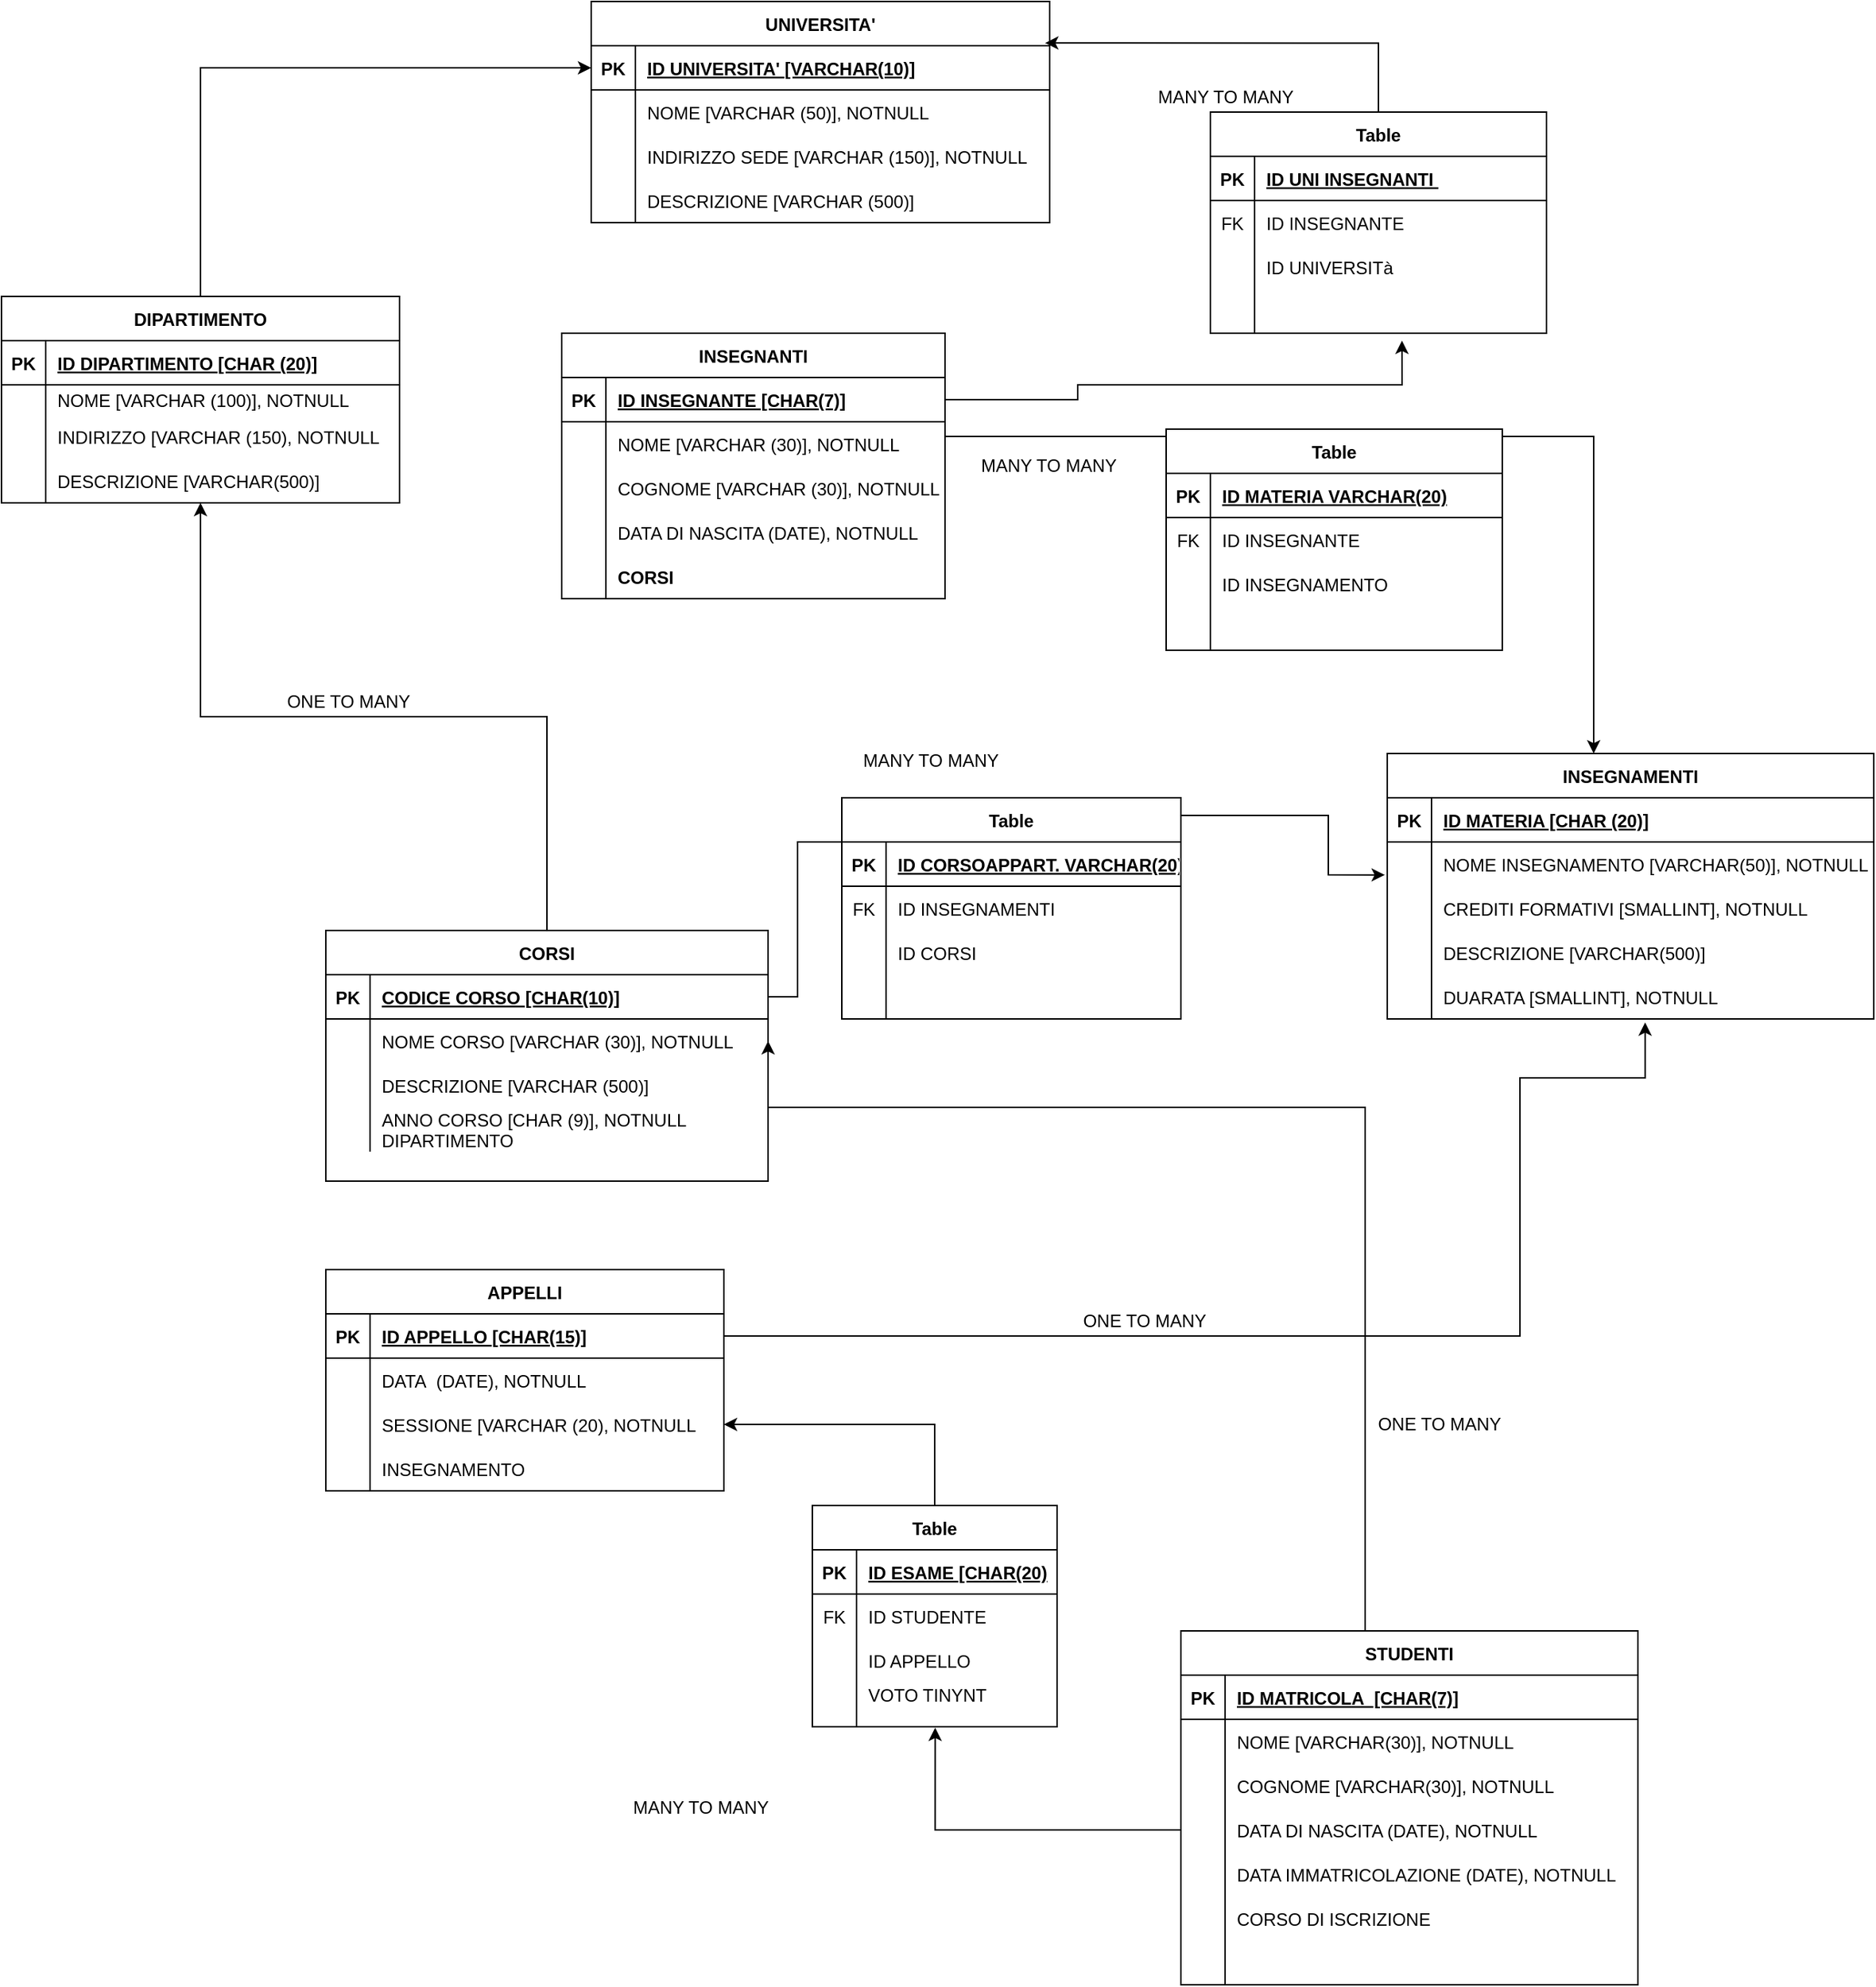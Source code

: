 <mxfile version="20.3.0" type="device"><diagram id="mHBm54Ux4mBfHh0A-Jvw" name="Pagina-1"><mxGraphModel dx="2012" dy="721" grid="1" gridSize="10" guides="1" tooltips="1" connect="1" arrows="1" fold="1" page="1" pageScale="1" pageWidth="827" pageHeight="1169" math="0" shadow="0"><root><mxCell id="0"/><mxCell id="1" parent="0"/><mxCell id="JIilQJNJ3lquKVJtW94J-14" value="INSEGNANTI" style="shape=table;startSize=30;container=1;collapsible=1;childLayout=tableLayout;fixedRows=1;rowLines=0;fontStyle=1;align=center;resizeLast=1;" vertex="1" parent="1"><mxGeometry x="260" y="235" width="260" height="180" as="geometry"/></mxCell><mxCell id="JIilQJNJ3lquKVJtW94J-15" value="" style="shape=tableRow;horizontal=0;startSize=0;swimlaneHead=0;swimlaneBody=0;fillColor=none;collapsible=0;dropTarget=0;points=[[0,0.5],[1,0.5]];portConstraint=eastwest;top=0;left=0;right=0;bottom=1;" vertex="1" parent="JIilQJNJ3lquKVJtW94J-14"><mxGeometry y="30" width="260" height="30" as="geometry"/></mxCell><mxCell id="JIilQJNJ3lquKVJtW94J-16" value="PK" style="shape=partialRectangle;connectable=0;fillColor=none;top=0;left=0;bottom=0;right=0;fontStyle=1;overflow=hidden;" vertex="1" parent="JIilQJNJ3lquKVJtW94J-15"><mxGeometry width="30" height="30" as="geometry"><mxRectangle width="30" height="30" as="alternateBounds"/></mxGeometry></mxCell><mxCell id="JIilQJNJ3lquKVJtW94J-17" value="ID INSEGNANTE [CHAR(7)]" style="shape=partialRectangle;connectable=0;fillColor=none;top=0;left=0;bottom=0;right=0;align=left;spacingLeft=6;fontStyle=5;overflow=hidden;" vertex="1" parent="JIilQJNJ3lquKVJtW94J-15"><mxGeometry x="30" width="230" height="30" as="geometry"><mxRectangle width="230" height="30" as="alternateBounds"/></mxGeometry></mxCell><mxCell id="JIilQJNJ3lquKVJtW94J-18" value="" style="shape=tableRow;horizontal=0;startSize=0;swimlaneHead=0;swimlaneBody=0;fillColor=none;collapsible=0;dropTarget=0;points=[[0,0.5],[1,0.5]];portConstraint=eastwest;top=0;left=0;right=0;bottom=0;" vertex="1" parent="JIilQJNJ3lquKVJtW94J-14"><mxGeometry y="60" width="260" height="30" as="geometry"/></mxCell><mxCell id="JIilQJNJ3lquKVJtW94J-19" value="" style="shape=partialRectangle;connectable=0;fillColor=none;top=0;left=0;bottom=0;right=0;editable=1;overflow=hidden;" vertex="1" parent="JIilQJNJ3lquKVJtW94J-18"><mxGeometry width="30" height="30" as="geometry"><mxRectangle width="30" height="30" as="alternateBounds"/></mxGeometry></mxCell><mxCell id="JIilQJNJ3lquKVJtW94J-20" value="NOME [VARCHAR (30)], NOTNULL" style="shape=partialRectangle;connectable=0;fillColor=none;top=0;left=0;bottom=0;right=0;align=left;spacingLeft=6;overflow=hidden;" vertex="1" parent="JIilQJNJ3lquKVJtW94J-18"><mxGeometry x="30" width="230" height="30" as="geometry"><mxRectangle width="230" height="30" as="alternateBounds"/></mxGeometry></mxCell><mxCell id="JIilQJNJ3lquKVJtW94J-21" value="" style="shape=tableRow;horizontal=0;startSize=0;swimlaneHead=0;swimlaneBody=0;fillColor=none;collapsible=0;dropTarget=0;points=[[0,0.5],[1,0.5]];portConstraint=eastwest;top=0;left=0;right=0;bottom=0;" vertex="1" parent="JIilQJNJ3lquKVJtW94J-14"><mxGeometry y="90" width="260" height="30" as="geometry"/></mxCell><mxCell id="JIilQJNJ3lquKVJtW94J-22" value="" style="shape=partialRectangle;connectable=0;fillColor=none;top=0;left=0;bottom=0;right=0;editable=1;overflow=hidden;" vertex="1" parent="JIilQJNJ3lquKVJtW94J-21"><mxGeometry width="30" height="30" as="geometry"><mxRectangle width="30" height="30" as="alternateBounds"/></mxGeometry></mxCell><mxCell id="JIilQJNJ3lquKVJtW94J-23" value="COGNOME [VARCHAR (30)], NOTNULL" style="shape=partialRectangle;connectable=0;fillColor=none;top=0;left=0;bottom=0;right=0;align=left;spacingLeft=6;overflow=hidden;" vertex="1" parent="JIilQJNJ3lquKVJtW94J-21"><mxGeometry x="30" width="230" height="30" as="geometry"><mxRectangle width="230" height="30" as="alternateBounds"/></mxGeometry></mxCell><mxCell id="JIilQJNJ3lquKVJtW94J-24" value="" style="shape=tableRow;horizontal=0;startSize=0;swimlaneHead=0;swimlaneBody=0;fillColor=none;collapsible=0;dropTarget=0;points=[[0,0.5],[1,0.5]];portConstraint=eastwest;top=0;left=0;right=0;bottom=0;" vertex="1" parent="JIilQJNJ3lquKVJtW94J-14"><mxGeometry y="120" width="260" height="30" as="geometry"/></mxCell><mxCell id="JIilQJNJ3lquKVJtW94J-25" value="" style="shape=partialRectangle;connectable=0;fillColor=none;top=0;left=0;bottom=0;right=0;editable=1;overflow=hidden;" vertex="1" parent="JIilQJNJ3lquKVJtW94J-24"><mxGeometry width="30" height="30" as="geometry"><mxRectangle width="30" height="30" as="alternateBounds"/></mxGeometry></mxCell><mxCell id="JIilQJNJ3lquKVJtW94J-26" value="DATA DI NASCITA (DATE), NOTNULL" style="shape=partialRectangle;connectable=0;fillColor=none;top=0;left=0;bottom=0;right=0;align=left;spacingLeft=6;overflow=hidden;" vertex="1" parent="JIilQJNJ3lquKVJtW94J-24"><mxGeometry x="30" width="230" height="30" as="geometry"><mxRectangle width="230" height="30" as="alternateBounds"/></mxGeometry></mxCell><mxCell id="JIilQJNJ3lquKVJtW94J-203" style="shape=tableRow;horizontal=0;startSize=0;swimlaneHead=0;swimlaneBody=0;fillColor=none;collapsible=0;dropTarget=0;points=[[0,0.5],[1,0.5]];portConstraint=eastwest;top=0;left=0;right=0;bottom=0;" vertex="1" parent="JIilQJNJ3lquKVJtW94J-14"><mxGeometry y="150" width="260" height="30" as="geometry"/></mxCell><mxCell id="JIilQJNJ3lquKVJtW94J-204" style="shape=partialRectangle;connectable=0;fillColor=none;top=0;left=0;bottom=0;right=0;editable=1;overflow=hidden;" vertex="1" parent="JIilQJNJ3lquKVJtW94J-203"><mxGeometry width="30" height="30" as="geometry"><mxRectangle width="30" height="30" as="alternateBounds"/></mxGeometry></mxCell><mxCell id="JIilQJNJ3lquKVJtW94J-205" value="CORSI" style="shape=partialRectangle;connectable=0;fillColor=none;top=0;left=0;bottom=0;right=0;align=left;spacingLeft=6;overflow=hidden;fontStyle=1" vertex="1" parent="JIilQJNJ3lquKVJtW94J-203"><mxGeometry x="30" width="230" height="30" as="geometry"><mxRectangle width="230" height="30" as="alternateBounds"/></mxGeometry></mxCell><mxCell id="JIilQJNJ3lquKVJtW94J-287" style="edgeStyle=orthogonalEdgeStyle;rounded=0;orthogonalLoop=1;jettySize=auto;html=1;exitX=0.5;exitY=0;exitDx=0;exitDy=0;entryX=0.5;entryY=1;entryDx=0;entryDy=0;" edge="1" parent="1" source="JIilQJNJ3lquKVJtW94J-103" target="JIilQJNJ3lquKVJtW94J-168"><mxGeometry relative="1" as="geometry"/></mxCell><mxCell id="JIilQJNJ3lquKVJtW94J-103" value="CORSI" style="shape=table;startSize=30;container=1;collapsible=1;childLayout=tableLayout;fixedRows=1;rowLines=0;fontStyle=1;align=center;resizeLast=1;" vertex="1" parent="1"><mxGeometry x="100" y="640" width="300" height="170" as="geometry"/></mxCell><mxCell id="JIilQJNJ3lquKVJtW94J-104" value="" style="shape=tableRow;horizontal=0;startSize=0;swimlaneHead=0;swimlaneBody=0;fillColor=none;collapsible=0;dropTarget=0;points=[[0,0.5],[1,0.5]];portConstraint=eastwest;top=0;left=0;right=0;bottom=1;" vertex="1" parent="JIilQJNJ3lquKVJtW94J-103"><mxGeometry y="30" width="300" height="30" as="geometry"/></mxCell><mxCell id="JIilQJNJ3lquKVJtW94J-105" value="PK" style="shape=partialRectangle;connectable=0;fillColor=none;top=0;left=0;bottom=0;right=0;fontStyle=1;overflow=hidden;" vertex="1" parent="JIilQJNJ3lquKVJtW94J-104"><mxGeometry width="30" height="30" as="geometry"><mxRectangle width="30" height="30" as="alternateBounds"/></mxGeometry></mxCell><mxCell id="JIilQJNJ3lquKVJtW94J-106" value="CODICE CORSO [CHAR(10)]" style="shape=partialRectangle;connectable=0;fillColor=none;top=0;left=0;bottom=0;right=0;align=left;spacingLeft=6;fontStyle=5;overflow=hidden;" vertex="1" parent="JIilQJNJ3lquKVJtW94J-104"><mxGeometry x="30" width="270" height="30" as="geometry"><mxRectangle width="270" height="30" as="alternateBounds"/></mxGeometry></mxCell><mxCell id="JIilQJNJ3lquKVJtW94J-107" value="" style="shape=tableRow;horizontal=0;startSize=0;swimlaneHead=0;swimlaneBody=0;fillColor=none;collapsible=0;dropTarget=0;points=[[0,0.5],[1,0.5]];portConstraint=eastwest;top=0;left=0;right=0;bottom=0;" vertex="1" parent="JIilQJNJ3lquKVJtW94J-103"><mxGeometry y="60" width="300" height="30" as="geometry"/></mxCell><mxCell id="JIilQJNJ3lquKVJtW94J-108" value="" style="shape=partialRectangle;connectable=0;fillColor=none;top=0;left=0;bottom=0;right=0;editable=1;overflow=hidden;" vertex="1" parent="JIilQJNJ3lquKVJtW94J-107"><mxGeometry width="30" height="30" as="geometry"><mxRectangle width="30" height="30" as="alternateBounds"/></mxGeometry></mxCell><mxCell id="JIilQJNJ3lquKVJtW94J-109" value="NOME CORSO [VARCHAR (30)], NOTNULL" style="shape=partialRectangle;connectable=0;fillColor=none;top=0;left=0;bottom=0;right=0;align=left;spacingLeft=6;overflow=hidden;" vertex="1" parent="JIilQJNJ3lquKVJtW94J-107"><mxGeometry x="30" width="270" height="30" as="geometry"><mxRectangle width="270" height="30" as="alternateBounds"/></mxGeometry></mxCell><mxCell id="JIilQJNJ3lquKVJtW94J-110" value="" style="shape=tableRow;horizontal=0;startSize=0;swimlaneHead=0;swimlaneBody=0;fillColor=none;collapsible=0;dropTarget=0;points=[[0,0.5],[1,0.5]];portConstraint=eastwest;top=0;left=0;right=0;bottom=0;" vertex="1" parent="JIilQJNJ3lquKVJtW94J-103"><mxGeometry y="90" width="300" height="30" as="geometry"/></mxCell><mxCell id="JIilQJNJ3lquKVJtW94J-111" value="" style="shape=partialRectangle;connectable=0;fillColor=none;top=0;left=0;bottom=0;right=0;editable=1;overflow=hidden;" vertex="1" parent="JIilQJNJ3lquKVJtW94J-110"><mxGeometry width="30" height="30" as="geometry"><mxRectangle width="30" height="30" as="alternateBounds"/></mxGeometry></mxCell><mxCell id="JIilQJNJ3lquKVJtW94J-112" value="DESCRIZIONE [VARCHAR (500)]" style="shape=partialRectangle;connectable=0;fillColor=none;top=0;left=0;bottom=0;right=0;align=left;spacingLeft=6;overflow=hidden;" vertex="1" parent="JIilQJNJ3lquKVJtW94J-110"><mxGeometry x="30" width="270" height="30" as="geometry"><mxRectangle width="270" height="30" as="alternateBounds"/></mxGeometry></mxCell><mxCell id="JIilQJNJ3lquKVJtW94J-113" value="" style="shape=tableRow;horizontal=0;startSize=0;swimlaneHead=0;swimlaneBody=0;fillColor=none;collapsible=0;dropTarget=0;points=[[0,0.5],[1,0.5]];portConstraint=eastwest;top=0;left=0;right=0;bottom=0;" vertex="1" parent="JIilQJNJ3lquKVJtW94J-103"><mxGeometry y="120" width="300" height="30" as="geometry"/></mxCell><mxCell id="JIilQJNJ3lquKVJtW94J-114" value="" style="shape=partialRectangle;connectable=0;fillColor=none;top=0;left=0;bottom=0;right=0;editable=1;overflow=hidden;" vertex="1" parent="JIilQJNJ3lquKVJtW94J-113"><mxGeometry width="30" height="30" as="geometry"><mxRectangle width="30" height="30" as="alternateBounds"/></mxGeometry></mxCell><mxCell id="JIilQJNJ3lquKVJtW94J-115" value="ANNO CORSO [CHAR (9)], NOTNULL&#10;DIPARTIMENTO" style="shape=partialRectangle;connectable=0;fillColor=none;top=0;left=0;bottom=0;right=0;align=left;spacingLeft=6;overflow=hidden;" vertex="1" parent="JIilQJNJ3lquKVJtW94J-113"><mxGeometry x="30" width="270" height="30" as="geometry"><mxRectangle width="270" height="30" as="alternateBounds"/></mxGeometry></mxCell><mxCell id="JIilQJNJ3lquKVJtW94J-116" value="INSEGNAMENTI" style="shape=table;startSize=30;container=1;collapsible=1;childLayout=tableLayout;fixedRows=1;rowLines=0;fontStyle=1;align=center;resizeLast=1;" vertex="1" parent="1"><mxGeometry x="820" y="520" width="330" height="180" as="geometry"/></mxCell><mxCell id="JIilQJNJ3lquKVJtW94J-117" value="" style="shape=tableRow;horizontal=0;startSize=0;swimlaneHead=0;swimlaneBody=0;fillColor=none;collapsible=0;dropTarget=0;points=[[0,0.5],[1,0.5]];portConstraint=eastwest;top=0;left=0;right=0;bottom=1;" vertex="1" parent="JIilQJNJ3lquKVJtW94J-116"><mxGeometry y="30" width="330" height="30" as="geometry"/></mxCell><mxCell id="JIilQJNJ3lquKVJtW94J-118" value="PK" style="shape=partialRectangle;connectable=0;fillColor=none;top=0;left=0;bottom=0;right=0;fontStyle=1;overflow=hidden;" vertex="1" parent="JIilQJNJ3lquKVJtW94J-117"><mxGeometry width="30" height="30" as="geometry"><mxRectangle width="30" height="30" as="alternateBounds"/></mxGeometry></mxCell><mxCell id="JIilQJNJ3lquKVJtW94J-119" value="ID MATERIA [CHAR (20)]" style="shape=partialRectangle;connectable=0;fillColor=none;top=0;left=0;bottom=0;right=0;align=left;spacingLeft=6;fontStyle=5;overflow=hidden;" vertex="1" parent="JIilQJNJ3lquKVJtW94J-117"><mxGeometry x="30" width="300" height="30" as="geometry"><mxRectangle width="300" height="30" as="alternateBounds"/></mxGeometry></mxCell><mxCell id="JIilQJNJ3lquKVJtW94J-120" value="" style="shape=tableRow;horizontal=0;startSize=0;swimlaneHead=0;swimlaneBody=0;fillColor=none;collapsible=0;dropTarget=0;points=[[0,0.5],[1,0.5]];portConstraint=eastwest;top=0;left=0;right=0;bottom=0;" vertex="1" parent="JIilQJNJ3lquKVJtW94J-116"><mxGeometry y="60" width="330" height="30" as="geometry"/></mxCell><mxCell id="JIilQJNJ3lquKVJtW94J-121" value="" style="shape=partialRectangle;connectable=0;fillColor=none;top=0;left=0;bottom=0;right=0;editable=1;overflow=hidden;" vertex="1" parent="JIilQJNJ3lquKVJtW94J-120"><mxGeometry width="30" height="30" as="geometry"><mxRectangle width="30" height="30" as="alternateBounds"/></mxGeometry></mxCell><mxCell id="JIilQJNJ3lquKVJtW94J-122" value="NOME INSEGNAMENTO [VARCHAR(50)], NOTNULL" style="shape=partialRectangle;connectable=0;fillColor=none;top=0;left=0;bottom=0;right=0;align=left;spacingLeft=6;overflow=hidden;" vertex="1" parent="JIilQJNJ3lquKVJtW94J-120"><mxGeometry x="30" width="300" height="30" as="geometry"><mxRectangle width="300" height="30" as="alternateBounds"/></mxGeometry></mxCell><mxCell id="JIilQJNJ3lquKVJtW94J-123" value="" style="shape=tableRow;horizontal=0;startSize=0;swimlaneHead=0;swimlaneBody=0;fillColor=none;collapsible=0;dropTarget=0;points=[[0,0.5],[1,0.5]];portConstraint=eastwest;top=0;left=0;right=0;bottom=0;" vertex="1" parent="JIilQJNJ3lquKVJtW94J-116"><mxGeometry y="90" width="330" height="30" as="geometry"/></mxCell><mxCell id="JIilQJNJ3lquKVJtW94J-124" value="" style="shape=partialRectangle;connectable=0;fillColor=none;top=0;left=0;bottom=0;right=0;editable=1;overflow=hidden;" vertex="1" parent="JIilQJNJ3lquKVJtW94J-123"><mxGeometry width="30" height="30" as="geometry"><mxRectangle width="30" height="30" as="alternateBounds"/></mxGeometry></mxCell><mxCell id="JIilQJNJ3lquKVJtW94J-125" value="CREDITI FORMATIVI [SMALLINT], NOTNULL" style="shape=partialRectangle;connectable=0;fillColor=none;top=0;left=0;bottom=0;right=0;align=left;spacingLeft=6;overflow=hidden;" vertex="1" parent="JIilQJNJ3lquKVJtW94J-123"><mxGeometry x="30" width="300" height="30" as="geometry"><mxRectangle width="300" height="30" as="alternateBounds"/></mxGeometry></mxCell><mxCell id="JIilQJNJ3lquKVJtW94J-126" value="" style="shape=tableRow;horizontal=0;startSize=0;swimlaneHead=0;swimlaneBody=0;fillColor=none;collapsible=0;dropTarget=0;points=[[0,0.5],[1,0.5]];portConstraint=eastwest;top=0;left=0;right=0;bottom=0;" vertex="1" parent="JIilQJNJ3lquKVJtW94J-116"><mxGeometry y="120" width="330" height="30" as="geometry"/></mxCell><mxCell id="JIilQJNJ3lquKVJtW94J-127" value="" style="shape=partialRectangle;connectable=0;fillColor=none;top=0;left=0;bottom=0;right=0;editable=1;overflow=hidden;" vertex="1" parent="JIilQJNJ3lquKVJtW94J-126"><mxGeometry width="30" height="30" as="geometry"><mxRectangle width="30" height="30" as="alternateBounds"/></mxGeometry></mxCell><mxCell id="JIilQJNJ3lquKVJtW94J-128" value="DESCRIZIONE [VARCHAR(500)]" style="shape=partialRectangle;connectable=0;fillColor=none;top=0;left=0;bottom=0;right=0;align=left;spacingLeft=6;overflow=hidden;" vertex="1" parent="JIilQJNJ3lquKVJtW94J-126"><mxGeometry x="30" width="300" height="30" as="geometry"><mxRectangle width="300" height="30" as="alternateBounds"/></mxGeometry></mxCell><mxCell id="JIilQJNJ3lquKVJtW94J-206" style="shape=tableRow;horizontal=0;startSize=0;swimlaneHead=0;swimlaneBody=0;fillColor=none;collapsible=0;dropTarget=0;points=[[0,0.5],[1,0.5]];portConstraint=eastwest;top=0;left=0;right=0;bottom=0;" vertex="1" parent="JIilQJNJ3lquKVJtW94J-116"><mxGeometry y="150" width="330" height="30" as="geometry"/></mxCell><mxCell id="JIilQJNJ3lquKVJtW94J-207" style="shape=partialRectangle;connectable=0;fillColor=none;top=0;left=0;bottom=0;right=0;editable=1;overflow=hidden;" vertex="1" parent="JIilQJNJ3lquKVJtW94J-206"><mxGeometry width="30" height="30" as="geometry"><mxRectangle width="30" height="30" as="alternateBounds"/></mxGeometry></mxCell><mxCell id="JIilQJNJ3lquKVJtW94J-208" value="DUARATA [SMALLINT], NOTNULL" style="shape=partialRectangle;connectable=0;fillColor=none;top=0;left=0;bottom=0;right=0;align=left;spacingLeft=6;overflow=hidden;" vertex="1" parent="JIilQJNJ3lquKVJtW94J-206"><mxGeometry x="30" width="300" height="30" as="geometry"><mxRectangle width="300" height="30" as="alternateBounds"/></mxGeometry></mxCell><mxCell id="JIilQJNJ3lquKVJtW94J-142" value="APPELLI" style="shape=table;startSize=30;container=1;collapsible=1;childLayout=tableLayout;fixedRows=1;rowLines=0;fontStyle=1;align=center;resizeLast=1;" vertex="1" parent="1"><mxGeometry x="100" y="870" width="270" height="150" as="geometry"/></mxCell><mxCell id="JIilQJNJ3lquKVJtW94J-143" value="" style="shape=tableRow;horizontal=0;startSize=0;swimlaneHead=0;swimlaneBody=0;fillColor=none;collapsible=0;dropTarget=0;points=[[0,0.5],[1,0.5]];portConstraint=eastwest;top=0;left=0;right=0;bottom=1;" vertex="1" parent="JIilQJNJ3lquKVJtW94J-142"><mxGeometry y="30" width="270" height="30" as="geometry"/></mxCell><mxCell id="JIilQJNJ3lquKVJtW94J-144" value="PK" style="shape=partialRectangle;connectable=0;fillColor=none;top=0;left=0;bottom=0;right=0;fontStyle=1;overflow=hidden;" vertex="1" parent="JIilQJNJ3lquKVJtW94J-143"><mxGeometry width="30" height="30" as="geometry"><mxRectangle width="30" height="30" as="alternateBounds"/></mxGeometry></mxCell><mxCell id="JIilQJNJ3lquKVJtW94J-145" value="ID APPELLO [CHAR(15)]" style="shape=partialRectangle;connectable=0;fillColor=none;top=0;left=0;bottom=0;right=0;align=left;spacingLeft=6;fontStyle=5;overflow=hidden;" vertex="1" parent="JIilQJNJ3lquKVJtW94J-143"><mxGeometry x="30" width="240" height="30" as="geometry"><mxRectangle width="240" height="30" as="alternateBounds"/></mxGeometry></mxCell><mxCell id="JIilQJNJ3lquKVJtW94J-146" value="" style="shape=tableRow;horizontal=0;startSize=0;swimlaneHead=0;swimlaneBody=0;fillColor=none;collapsible=0;dropTarget=0;points=[[0,0.5],[1,0.5]];portConstraint=eastwest;top=0;left=0;right=0;bottom=0;" vertex="1" parent="JIilQJNJ3lquKVJtW94J-142"><mxGeometry y="60" width="270" height="30" as="geometry"/></mxCell><mxCell id="JIilQJNJ3lquKVJtW94J-147" value="" style="shape=partialRectangle;connectable=0;fillColor=none;top=0;left=0;bottom=0;right=0;editable=1;overflow=hidden;" vertex="1" parent="JIilQJNJ3lquKVJtW94J-146"><mxGeometry width="30" height="30" as="geometry"><mxRectangle width="30" height="30" as="alternateBounds"/></mxGeometry></mxCell><mxCell id="JIilQJNJ3lquKVJtW94J-148" value="DATA  (DATE), NOTNULL" style="shape=partialRectangle;connectable=0;fillColor=none;top=0;left=0;bottom=0;right=0;align=left;spacingLeft=6;overflow=hidden;" vertex="1" parent="JIilQJNJ3lquKVJtW94J-146"><mxGeometry x="30" width="240" height="30" as="geometry"><mxRectangle width="240" height="30" as="alternateBounds"/></mxGeometry></mxCell><mxCell id="JIilQJNJ3lquKVJtW94J-149" value="" style="shape=tableRow;horizontal=0;startSize=0;swimlaneHead=0;swimlaneBody=0;fillColor=none;collapsible=0;dropTarget=0;points=[[0,0.5],[1,0.5]];portConstraint=eastwest;top=0;left=0;right=0;bottom=0;" vertex="1" parent="JIilQJNJ3lquKVJtW94J-142"><mxGeometry y="90" width="270" height="30" as="geometry"/></mxCell><mxCell id="JIilQJNJ3lquKVJtW94J-150" value="" style="shape=partialRectangle;connectable=0;fillColor=none;top=0;left=0;bottom=0;right=0;editable=1;overflow=hidden;" vertex="1" parent="JIilQJNJ3lquKVJtW94J-149"><mxGeometry width="30" height="30" as="geometry"><mxRectangle width="30" height="30" as="alternateBounds"/></mxGeometry></mxCell><mxCell id="JIilQJNJ3lquKVJtW94J-151" value="SESSIONE [VARCHAR (20), NOTNULL" style="shape=partialRectangle;connectable=0;fillColor=none;top=0;left=0;bottom=0;right=0;align=left;spacingLeft=6;overflow=hidden;" vertex="1" parent="JIilQJNJ3lquKVJtW94J-149"><mxGeometry x="30" width="240" height="30" as="geometry"><mxRectangle width="240" height="30" as="alternateBounds"/></mxGeometry></mxCell><mxCell id="JIilQJNJ3lquKVJtW94J-152" value="" style="shape=tableRow;horizontal=0;startSize=0;swimlaneHead=0;swimlaneBody=0;fillColor=none;collapsible=0;dropTarget=0;points=[[0,0.5],[1,0.5]];portConstraint=eastwest;top=0;left=0;right=0;bottom=0;" vertex="1" parent="JIilQJNJ3lquKVJtW94J-142"><mxGeometry y="120" width="270" height="30" as="geometry"/></mxCell><mxCell id="JIilQJNJ3lquKVJtW94J-153" value="" style="shape=partialRectangle;connectable=0;fillColor=none;top=0;left=0;bottom=0;right=0;editable=1;overflow=hidden;" vertex="1" parent="JIilQJNJ3lquKVJtW94J-152"><mxGeometry width="30" height="30" as="geometry"><mxRectangle width="30" height="30" as="alternateBounds"/></mxGeometry></mxCell><mxCell id="JIilQJNJ3lquKVJtW94J-154" value="INSEGNAMENTO" style="shape=partialRectangle;connectable=0;fillColor=none;top=0;left=0;bottom=0;right=0;align=left;spacingLeft=6;overflow=hidden;" vertex="1" parent="JIilQJNJ3lquKVJtW94J-152"><mxGeometry x="30" width="240" height="30" as="geometry"><mxRectangle width="240" height="30" as="alternateBounds"/></mxGeometry></mxCell><mxCell id="JIilQJNJ3lquKVJtW94J-155" value="UNIVERSITA'" style="shape=table;startSize=30;container=1;collapsible=1;childLayout=tableLayout;fixedRows=1;rowLines=0;fontStyle=1;align=center;resizeLast=1;" vertex="1" parent="1"><mxGeometry x="280" y="10" width="311" height="150" as="geometry"/></mxCell><mxCell id="JIilQJNJ3lquKVJtW94J-156" value="" style="shape=tableRow;horizontal=0;startSize=0;swimlaneHead=0;swimlaneBody=0;fillColor=none;collapsible=0;dropTarget=0;points=[[0,0.5],[1,0.5]];portConstraint=eastwest;top=0;left=0;right=0;bottom=1;" vertex="1" parent="JIilQJNJ3lquKVJtW94J-155"><mxGeometry y="30" width="311" height="30" as="geometry"/></mxCell><mxCell id="JIilQJNJ3lquKVJtW94J-157" value="PK" style="shape=partialRectangle;connectable=0;fillColor=none;top=0;left=0;bottom=0;right=0;fontStyle=1;overflow=hidden;" vertex="1" parent="JIilQJNJ3lquKVJtW94J-156"><mxGeometry width="30" height="30" as="geometry"><mxRectangle width="30" height="30" as="alternateBounds"/></mxGeometry></mxCell><mxCell id="JIilQJNJ3lquKVJtW94J-158" value="ID UNIVERSITA' [VARCHAR(10)]" style="shape=partialRectangle;connectable=0;fillColor=none;top=0;left=0;bottom=0;right=0;align=left;spacingLeft=6;fontStyle=5;overflow=hidden;" vertex="1" parent="JIilQJNJ3lquKVJtW94J-156"><mxGeometry x="30" width="281" height="30" as="geometry"><mxRectangle width="281" height="30" as="alternateBounds"/></mxGeometry></mxCell><mxCell id="JIilQJNJ3lquKVJtW94J-159" value="" style="shape=tableRow;horizontal=0;startSize=0;swimlaneHead=0;swimlaneBody=0;fillColor=none;collapsible=0;dropTarget=0;points=[[0,0.5],[1,0.5]];portConstraint=eastwest;top=0;left=0;right=0;bottom=0;" vertex="1" parent="JIilQJNJ3lquKVJtW94J-155"><mxGeometry y="60" width="311" height="30" as="geometry"/></mxCell><mxCell id="JIilQJNJ3lquKVJtW94J-160" value="" style="shape=partialRectangle;connectable=0;fillColor=none;top=0;left=0;bottom=0;right=0;editable=1;overflow=hidden;" vertex="1" parent="JIilQJNJ3lquKVJtW94J-159"><mxGeometry width="30" height="30" as="geometry"><mxRectangle width="30" height="30" as="alternateBounds"/></mxGeometry></mxCell><mxCell id="JIilQJNJ3lquKVJtW94J-161" value="NOME [VARCHAR (50)], NOTNULL" style="shape=partialRectangle;connectable=0;fillColor=none;top=0;left=0;bottom=0;right=0;align=left;spacingLeft=6;overflow=hidden;" vertex="1" parent="JIilQJNJ3lquKVJtW94J-159"><mxGeometry x="30" width="281" height="30" as="geometry"><mxRectangle width="281" height="30" as="alternateBounds"/></mxGeometry></mxCell><mxCell id="JIilQJNJ3lquKVJtW94J-162" value="" style="shape=tableRow;horizontal=0;startSize=0;swimlaneHead=0;swimlaneBody=0;fillColor=none;collapsible=0;dropTarget=0;points=[[0,0.5],[1,0.5]];portConstraint=eastwest;top=0;left=0;right=0;bottom=0;" vertex="1" parent="JIilQJNJ3lquKVJtW94J-155"><mxGeometry y="90" width="311" height="30" as="geometry"/></mxCell><mxCell id="JIilQJNJ3lquKVJtW94J-163" value="" style="shape=partialRectangle;connectable=0;fillColor=none;top=0;left=0;bottom=0;right=0;editable=1;overflow=hidden;" vertex="1" parent="JIilQJNJ3lquKVJtW94J-162"><mxGeometry width="30" height="30" as="geometry"><mxRectangle width="30" height="30" as="alternateBounds"/></mxGeometry></mxCell><mxCell id="JIilQJNJ3lquKVJtW94J-164" value="INDIRIZZO SEDE [VARCHAR (150)], NOTNULL" style="shape=partialRectangle;connectable=0;fillColor=none;top=0;left=0;bottom=0;right=0;align=left;spacingLeft=6;overflow=hidden;" vertex="1" parent="JIilQJNJ3lquKVJtW94J-162"><mxGeometry x="30" width="281" height="30" as="geometry"><mxRectangle width="281" height="30" as="alternateBounds"/></mxGeometry></mxCell><mxCell id="JIilQJNJ3lquKVJtW94J-165" value="" style="shape=tableRow;horizontal=0;startSize=0;swimlaneHead=0;swimlaneBody=0;fillColor=none;collapsible=0;dropTarget=0;points=[[0,0.5],[1,0.5]];portConstraint=eastwest;top=0;left=0;right=0;bottom=0;" vertex="1" parent="JIilQJNJ3lquKVJtW94J-155"><mxGeometry y="120" width="311" height="30" as="geometry"/></mxCell><mxCell id="JIilQJNJ3lquKVJtW94J-166" value="" style="shape=partialRectangle;connectable=0;fillColor=none;top=0;left=0;bottom=0;right=0;editable=1;overflow=hidden;" vertex="1" parent="JIilQJNJ3lquKVJtW94J-165"><mxGeometry width="30" height="30" as="geometry"><mxRectangle width="30" height="30" as="alternateBounds"/></mxGeometry></mxCell><mxCell id="JIilQJNJ3lquKVJtW94J-167" value="DESCRIZIONE [VARCHAR (500)]" style="shape=partialRectangle;connectable=0;fillColor=none;top=0;left=0;bottom=0;right=0;align=left;spacingLeft=6;overflow=hidden;" vertex="1" parent="JIilQJNJ3lquKVJtW94J-165"><mxGeometry x="30" width="281" height="30" as="geometry"><mxRectangle width="281" height="30" as="alternateBounds"/></mxGeometry></mxCell><mxCell id="JIilQJNJ3lquKVJtW94J-288" style="edgeStyle=orthogonalEdgeStyle;rounded=0;orthogonalLoop=1;jettySize=auto;html=1;exitX=0.5;exitY=0;exitDx=0;exitDy=0;entryX=0;entryY=0.5;entryDx=0;entryDy=0;" edge="1" parent="1" source="JIilQJNJ3lquKVJtW94J-168" target="JIilQJNJ3lquKVJtW94J-156"><mxGeometry relative="1" as="geometry"/></mxCell><mxCell id="JIilQJNJ3lquKVJtW94J-168" value="DIPARTIMENTO" style="shape=table;startSize=30;container=1;collapsible=1;childLayout=tableLayout;fixedRows=1;rowLines=0;fontStyle=1;align=center;resizeLast=1;" vertex="1" parent="1"><mxGeometry x="-120" y="210" width="270" height="140" as="geometry"/></mxCell><mxCell id="JIilQJNJ3lquKVJtW94J-169" value="" style="shape=tableRow;horizontal=0;startSize=0;swimlaneHead=0;swimlaneBody=0;fillColor=none;collapsible=0;dropTarget=0;points=[[0,0.5],[1,0.5]];portConstraint=eastwest;top=0;left=0;right=0;bottom=1;" vertex="1" parent="JIilQJNJ3lquKVJtW94J-168"><mxGeometry y="30" width="270" height="30" as="geometry"/></mxCell><mxCell id="JIilQJNJ3lquKVJtW94J-170" value="PK" style="shape=partialRectangle;connectable=0;fillColor=none;top=0;left=0;bottom=0;right=0;fontStyle=1;overflow=hidden;" vertex="1" parent="JIilQJNJ3lquKVJtW94J-169"><mxGeometry width="30" height="30" as="geometry"><mxRectangle width="30" height="30" as="alternateBounds"/></mxGeometry></mxCell><mxCell id="JIilQJNJ3lquKVJtW94J-171" value="ID DIPARTIMENTO [CHAR (20)]" style="shape=partialRectangle;connectable=0;fillColor=none;top=0;left=0;bottom=0;right=0;align=left;spacingLeft=6;fontStyle=5;overflow=hidden;" vertex="1" parent="JIilQJNJ3lquKVJtW94J-169"><mxGeometry x="30" width="240" height="30" as="geometry"><mxRectangle width="240" height="30" as="alternateBounds"/></mxGeometry></mxCell><mxCell id="JIilQJNJ3lquKVJtW94J-172" value="" style="shape=tableRow;horizontal=0;startSize=0;swimlaneHead=0;swimlaneBody=0;fillColor=none;collapsible=0;dropTarget=0;points=[[0,0.5],[1,0.5]];portConstraint=eastwest;top=0;left=0;right=0;bottom=0;" vertex="1" parent="JIilQJNJ3lquKVJtW94J-168"><mxGeometry y="60" width="270" height="20" as="geometry"/></mxCell><mxCell id="JIilQJNJ3lquKVJtW94J-173" value="" style="shape=partialRectangle;connectable=0;fillColor=none;top=0;left=0;bottom=0;right=0;editable=1;overflow=hidden;" vertex="1" parent="JIilQJNJ3lquKVJtW94J-172"><mxGeometry width="30" height="20" as="geometry"><mxRectangle width="30" height="20" as="alternateBounds"/></mxGeometry></mxCell><mxCell id="JIilQJNJ3lquKVJtW94J-174" value="NOME [VARCHAR (100)], NOTNULL" style="shape=partialRectangle;connectable=0;fillColor=none;top=0;left=0;bottom=0;right=0;align=left;spacingLeft=6;overflow=hidden;" vertex="1" parent="JIilQJNJ3lquKVJtW94J-172"><mxGeometry x="30" width="240" height="20" as="geometry"><mxRectangle width="240" height="20" as="alternateBounds"/></mxGeometry></mxCell><mxCell id="JIilQJNJ3lquKVJtW94J-175" value="" style="shape=tableRow;horizontal=0;startSize=0;swimlaneHead=0;swimlaneBody=0;fillColor=none;collapsible=0;dropTarget=0;points=[[0,0.5],[1,0.5]];portConstraint=eastwest;top=0;left=0;right=0;bottom=0;" vertex="1" parent="JIilQJNJ3lquKVJtW94J-168"><mxGeometry y="80" width="270" height="30" as="geometry"/></mxCell><mxCell id="JIilQJNJ3lquKVJtW94J-176" value="" style="shape=partialRectangle;connectable=0;fillColor=none;top=0;left=0;bottom=0;right=0;editable=1;overflow=hidden;" vertex="1" parent="JIilQJNJ3lquKVJtW94J-175"><mxGeometry width="30" height="30" as="geometry"><mxRectangle width="30" height="30" as="alternateBounds"/></mxGeometry></mxCell><mxCell id="JIilQJNJ3lquKVJtW94J-177" value="INDIRIZZO [VARCHAR (150), NOTNULL" style="shape=partialRectangle;connectable=0;fillColor=none;top=0;left=0;bottom=0;right=0;align=left;spacingLeft=6;overflow=hidden;" vertex="1" parent="JIilQJNJ3lquKVJtW94J-175"><mxGeometry x="30" width="240" height="30" as="geometry"><mxRectangle width="240" height="30" as="alternateBounds"/></mxGeometry></mxCell><mxCell id="JIilQJNJ3lquKVJtW94J-178" value="" style="shape=tableRow;horizontal=0;startSize=0;swimlaneHead=0;swimlaneBody=0;fillColor=none;collapsible=0;dropTarget=0;points=[[0,0.5],[1,0.5]];portConstraint=eastwest;top=0;left=0;right=0;bottom=0;" vertex="1" parent="JIilQJNJ3lquKVJtW94J-168"><mxGeometry y="110" width="270" height="30" as="geometry"/></mxCell><mxCell id="JIilQJNJ3lquKVJtW94J-179" value="" style="shape=partialRectangle;connectable=0;fillColor=none;top=0;left=0;bottom=0;right=0;editable=1;overflow=hidden;" vertex="1" parent="JIilQJNJ3lquKVJtW94J-178"><mxGeometry width="30" height="30" as="geometry"><mxRectangle width="30" height="30" as="alternateBounds"/></mxGeometry></mxCell><mxCell id="JIilQJNJ3lquKVJtW94J-180" value="DESCRIZIONE [VARCHAR(500)]" style="shape=partialRectangle;connectable=0;fillColor=none;top=0;left=0;bottom=0;right=0;align=left;spacingLeft=6;overflow=hidden;" vertex="1" parent="JIilQJNJ3lquKVJtW94J-178"><mxGeometry x="30" width="240" height="30" as="geometry"><mxRectangle width="240" height="30" as="alternateBounds"/></mxGeometry></mxCell><mxCell id="JIilQJNJ3lquKVJtW94J-210" style="edgeStyle=orthogonalEdgeStyle;rounded=0;orthogonalLoop=1;jettySize=auto;html=1;exitX=0.5;exitY=0;exitDx=0;exitDy=0;entryX=1;entryY=0.5;entryDx=0;entryDy=0;" edge="1" parent="1" source="JIilQJNJ3lquKVJtW94J-181" target="JIilQJNJ3lquKVJtW94J-107"><mxGeometry relative="1" as="geometry"><Array as="points"><mxPoint x="805" y="760"/><mxPoint x="400" y="760"/></Array></mxGeometry></mxCell><mxCell id="JIilQJNJ3lquKVJtW94J-181" value="STUDENTI" style="shape=table;startSize=30;container=1;collapsible=1;childLayout=tableLayout;fixedRows=1;rowLines=0;fontStyle=1;align=center;resizeLast=1;" vertex="1" parent="1"><mxGeometry x="680" y="1115" width="310" height="240" as="geometry"/></mxCell><mxCell id="JIilQJNJ3lquKVJtW94J-182" value="" style="shape=tableRow;horizontal=0;startSize=0;swimlaneHead=0;swimlaneBody=0;fillColor=none;collapsible=0;dropTarget=0;points=[[0,0.5],[1,0.5]];portConstraint=eastwest;top=0;left=0;right=0;bottom=1;" vertex="1" parent="JIilQJNJ3lquKVJtW94J-181"><mxGeometry y="30" width="310" height="30" as="geometry"/></mxCell><mxCell id="JIilQJNJ3lquKVJtW94J-183" value="PK" style="shape=partialRectangle;connectable=0;fillColor=none;top=0;left=0;bottom=0;right=0;fontStyle=1;overflow=hidden;" vertex="1" parent="JIilQJNJ3lquKVJtW94J-182"><mxGeometry width="30" height="30" as="geometry"><mxRectangle width="30" height="30" as="alternateBounds"/></mxGeometry></mxCell><mxCell id="JIilQJNJ3lquKVJtW94J-184" value="ID MATRICOLA  [CHAR(7)]" style="shape=partialRectangle;connectable=0;fillColor=none;top=0;left=0;bottom=0;right=0;align=left;spacingLeft=6;fontStyle=5;overflow=hidden;" vertex="1" parent="JIilQJNJ3lquKVJtW94J-182"><mxGeometry x="30" width="280" height="30" as="geometry"><mxRectangle width="280" height="30" as="alternateBounds"/></mxGeometry></mxCell><mxCell id="JIilQJNJ3lquKVJtW94J-185" value="" style="shape=tableRow;horizontal=0;startSize=0;swimlaneHead=0;swimlaneBody=0;fillColor=none;collapsible=0;dropTarget=0;points=[[0,0.5],[1,0.5]];portConstraint=eastwest;top=0;left=0;right=0;bottom=0;" vertex="1" parent="JIilQJNJ3lquKVJtW94J-181"><mxGeometry y="60" width="310" height="30" as="geometry"/></mxCell><mxCell id="JIilQJNJ3lquKVJtW94J-186" value="" style="shape=partialRectangle;connectable=0;fillColor=none;top=0;left=0;bottom=0;right=0;editable=1;overflow=hidden;" vertex="1" parent="JIilQJNJ3lquKVJtW94J-185"><mxGeometry width="30" height="30" as="geometry"><mxRectangle width="30" height="30" as="alternateBounds"/></mxGeometry></mxCell><mxCell id="JIilQJNJ3lquKVJtW94J-187" value="NOME [VARCHAR(30)], NOTNULL" style="shape=partialRectangle;connectable=0;fillColor=none;top=0;left=0;bottom=0;right=0;align=left;spacingLeft=6;overflow=hidden;" vertex="1" parent="JIilQJNJ3lquKVJtW94J-185"><mxGeometry x="30" width="280" height="30" as="geometry"><mxRectangle width="280" height="30" as="alternateBounds"/></mxGeometry></mxCell><mxCell id="JIilQJNJ3lquKVJtW94J-188" value="" style="shape=tableRow;horizontal=0;startSize=0;swimlaneHead=0;swimlaneBody=0;fillColor=none;collapsible=0;dropTarget=0;points=[[0,0.5],[1,0.5]];portConstraint=eastwest;top=0;left=0;right=0;bottom=0;" vertex="1" parent="JIilQJNJ3lquKVJtW94J-181"><mxGeometry y="90" width="310" height="30" as="geometry"/></mxCell><mxCell id="JIilQJNJ3lquKVJtW94J-189" value="" style="shape=partialRectangle;connectable=0;fillColor=none;top=0;left=0;bottom=0;right=0;editable=1;overflow=hidden;" vertex="1" parent="JIilQJNJ3lquKVJtW94J-188"><mxGeometry width="30" height="30" as="geometry"><mxRectangle width="30" height="30" as="alternateBounds"/></mxGeometry></mxCell><mxCell id="JIilQJNJ3lquKVJtW94J-190" value="COGNOME [VARCHAR(30)], NOTNULL" style="shape=partialRectangle;connectable=0;fillColor=none;top=0;left=0;bottom=0;right=0;align=left;spacingLeft=6;overflow=hidden;" vertex="1" parent="JIilQJNJ3lquKVJtW94J-188"><mxGeometry x="30" width="280" height="30" as="geometry"><mxRectangle width="280" height="30" as="alternateBounds"/></mxGeometry></mxCell><mxCell id="JIilQJNJ3lquKVJtW94J-191" value="" style="shape=tableRow;horizontal=0;startSize=0;swimlaneHead=0;swimlaneBody=0;fillColor=none;collapsible=0;dropTarget=0;points=[[0,0.5],[1,0.5]];portConstraint=eastwest;top=0;left=0;right=0;bottom=0;" vertex="1" parent="JIilQJNJ3lquKVJtW94J-181"><mxGeometry y="120" width="310" height="30" as="geometry"/></mxCell><mxCell id="JIilQJNJ3lquKVJtW94J-192" value="" style="shape=partialRectangle;connectable=0;fillColor=none;top=0;left=0;bottom=0;right=0;editable=1;overflow=hidden;" vertex="1" parent="JIilQJNJ3lquKVJtW94J-191"><mxGeometry width="30" height="30" as="geometry"><mxRectangle width="30" height="30" as="alternateBounds"/></mxGeometry></mxCell><mxCell id="JIilQJNJ3lquKVJtW94J-193" value="DATA DI NASCITA (DATE), NOTNULL" style="shape=partialRectangle;connectable=0;fillColor=none;top=0;left=0;bottom=0;right=0;align=left;spacingLeft=6;overflow=hidden;" vertex="1" parent="JIilQJNJ3lquKVJtW94J-191"><mxGeometry x="30" width="280" height="30" as="geometry"><mxRectangle width="280" height="30" as="alternateBounds"/></mxGeometry></mxCell><mxCell id="JIilQJNJ3lquKVJtW94J-194" style="shape=tableRow;horizontal=0;startSize=0;swimlaneHead=0;swimlaneBody=0;fillColor=none;collapsible=0;dropTarget=0;points=[[0,0.5],[1,0.5]];portConstraint=eastwest;top=0;left=0;right=0;bottom=0;" vertex="1" parent="JIilQJNJ3lquKVJtW94J-181"><mxGeometry y="150" width="310" height="30" as="geometry"/></mxCell><mxCell id="JIilQJNJ3lquKVJtW94J-195" style="shape=partialRectangle;connectable=0;fillColor=none;top=0;left=0;bottom=0;right=0;editable=1;overflow=hidden;" vertex="1" parent="JIilQJNJ3lquKVJtW94J-194"><mxGeometry width="30" height="30" as="geometry"><mxRectangle width="30" height="30" as="alternateBounds"/></mxGeometry></mxCell><mxCell id="JIilQJNJ3lquKVJtW94J-196" value="DATA IMMATRICOLAZIONE (DATE), NOTNULL" style="shape=partialRectangle;connectable=0;fillColor=none;top=0;left=0;bottom=0;right=0;align=left;spacingLeft=6;overflow=hidden;" vertex="1" parent="JIilQJNJ3lquKVJtW94J-194"><mxGeometry x="30" width="280" height="30" as="geometry"><mxRectangle width="280" height="30" as="alternateBounds"/></mxGeometry></mxCell><mxCell id="JIilQJNJ3lquKVJtW94J-197" style="shape=tableRow;horizontal=0;startSize=0;swimlaneHead=0;swimlaneBody=0;fillColor=none;collapsible=0;dropTarget=0;points=[[0,0.5],[1,0.5]];portConstraint=eastwest;top=0;left=0;right=0;bottom=0;" vertex="1" parent="JIilQJNJ3lquKVJtW94J-181"><mxGeometry y="180" width="310" height="30" as="geometry"/></mxCell><mxCell id="JIilQJNJ3lquKVJtW94J-198" style="shape=partialRectangle;connectable=0;fillColor=none;top=0;left=0;bottom=0;right=0;editable=1;overflow=hidden;" vertex="1" parent="JIilQJNJ3lquKVJtW94J-197"><mxGeometry width="30" height="30" as="geometry"><mxRectangle width="30" height="30" as="alternateBounds"/></mxGeometry></mxCell><mxCell id="JIilQJNJ3lquKVJtW94J-199" value="CORSO DI ISCRIZIONE" style="shape=partialRectangle;connectable=0;fillColor=none;top=0;left=0;bottom=0;right=0;align=left;spacingLeft=6;overflow=hidden;fontStyle=0" vertex="1" parent="JIilQJNJ3lquKVJtW94J-197"><mxGeometry x="30" width="280" height="30" as="geometry"><mxRectangle width="280" height="30" as="alternateBounds"/></mxGeometry></mxCell><mxCell id="JIilQJNJ3lquKVJtW94J-200" style="shape=tableRow;horizontal=0;startSize=0;swimlaneHead=0;swimlaneBody=0;fillColor=none;collapsible=0;dropTarget=0;points=[[0,0.5],[1,0.5]];portConstraint=eastwest;top=0;left=0;right=0;bottom=0;" vertex="1" parent="JIilQJNJ3lquKVJtW94J-181"><mxGeometry y="210" width="310" height="30" as="geometry"/></mxCell><mxCell id="JIilQJNJ3lquKVJtW94J-201" style="shape=partialRectangle;connectable=0;fillColor=none;top=0;left=0;bottom=0;right=0;editable=1;overflow=hidden;" vertex="1" parent="JIilQJNJ3lquKVJtW94J-200"><mxGeometry width="30" height="30" as="geometry"><mxRectangle width="30" height="30" as="alternateBounds"/></mxGeometry></mxCell><mxCell id="JIilQJNJ3lquKVJtW94J-202" style="shape=partialRectangle;connectable=0;fillColor=none;top=0;left=0;bottom=0;right=0;align=left;spacingLeft=6;overflow=hidden;" vertex="1" parent="JIilQJNJ3lquKVJtW94J-200"><mxGeometry x="30" width="280" height="30" as="geometry"><mxRectangle width="280" height="30" as="alternateBounds"/></mxGeometry></mxCell><mxCell id="JIilQJNJ3lquKVJtW94J-212" value="MANY TO MANY" style="text;html=1;align=center;verticalAlign=middle;resizable=0;points=[];autosize=1;strokeColor=none;fillColor=none;" vertex="1" parent="1"><mxGeometry x="294" y="1220" width="120" height="30" as="geometry"/></mxCell><mxCell id="JIilQJNJ3lquKVJtW94J-269" style="edgeStyle=orthogonalEdgeStyle;rounded=0;orthogonalLoop=1;jettySize=auto;html=1;exitX=0.5;exitY=0;exitDx=0;exitDy=0;entryX=1;entryY=0.5;entryDx=0;entryDy=0;" edge="1" parent="1" source="JIilQJNJ3lquKVJtW94J-239" target="JIilQJNJ3lquKVJtW94J-149"><mxGeometry relative="1" as="geometry"/></mxCell><mxCell id="JIilQJNJ3lquKVJtW94J-239" value="Table" style="shape=table;startSize=30;container=1;collapsible=1;childLayout=tableLayout;fixedRows=1;rowLines=0;fontStyle=1;align=center;resizeLast=1;" vertex="1" parent="1"><mxGeometry x="430" y="1030" width="166" height="150" as="geometry"/></mxCell><mxCell id="JIilQJNJ3lquKVJtW94J-240" value="" style="shape=tableRow;horizontal=0;startSize=0;swimlaneHead=0;swimlaneBody=0;fillColor=none;collapsible=0;dropTarget=0;points=[[0,0.5],[1,0.5]];portConstraint=eastwest;top=0;left=0;right=0;bottom=1;" vertex="1" parent="JIilQJNJ3lquKVJtW94J-239"><mxGeometry y="30" width="166" height="30" as="geometry"/></mxCell><mxCell id="JIilQJNJ3lquKVJtW94J-241" value="PK" style="shape=partialRectangle;connectable=0;fillColor=none;top=0;left=0;bottom=0;right=0;fontStyle=1;overflow=hidden;" vertex="1" parent="JIilQJNJ3lquKVJtW94J-240"><mxGeometry width="30" height="30" as="geometry"><mxRectangle width="30" height="30" as="alternateBounds"/></mxGeometry></mxCell><mxCell id="JIilQJNJ3lquKVJtW94J-242" value="ID ESAME [CHAR(20)" style="shape=partialRectangle;connectable=0;fillColor=none;top=0;left=0;bottom=0;right=0;align=left;spacingLeft=6;fontStyle=5;overflow=hidden;" vertex="1" parent="JIilQJNJ3lquKVJtW94J-240"><mxGeometry x="30" width="136" height="30" as="geometry"><mxRectangle width="136" height="30" as="alternateBounds"/></mxGeometry></mxCell><mxCell id="JIilQJNJ3lquKVJtW94J-243" value="" style="shape=tableRow;horizontal=0;startSize=0;swimlaneHead=0;swimlaneBody=0;fillColor=none;collapsible=0;dropTarget=0;points=[[0,0.5],[1,0.5]];portConstraint=eastwest;top=0;left=0;right=0;bottom=0;" vertex="1" parent="JIilQJNJ3lquKVJtW94J-239"><mxGeometry y="60" width="166" height="30" as="geometry"/></mxCell><mxCell id="JIilQJNJ3lquKVJtW94J-244" value="FK" style="shape=partialRectangle;connectable=0;fillColor=none;top=0;left=0;bottom=0;right=0;editable=1;overflow=hidden;" vertex="1" parent="JIilQJNJ3lquKVJtW94J-243"><mxGeometry width="30" height="30" as="geometry"><mxRectangle width="30" height="30" as="alternateBounds"/></mxGeometry></mxCell><mxCell id="JIilQJNJ3lquKVJtW94J-245" value="ID STUDENTE" style="shape=partialRectangle;connectable=0;fillColor=none;top=0;left=0;bottom=0;right=0;align=left;spacingLeft=6;overflow=hidden;" vertex="1" parent="JIilQJNJ3lquKVJtW94J-243"><mxGeometry x="30" width="136" height="30" as="geometry"><mxRectangle width="136" height="30" as="alternateBounds"/></mxGeometry></mxCell><mxCell id="JIilQJNJ3lquKVJtW94J-246" value="" style="shape=tableRow;horizontal=0;startSize=0;swimlaneHead=0;swimlaneBody=0;fillColor=none;collapsible=0;dropTarget=0;points=[[0,0.5],[1,0.5]];portConstraint=eastwest;top=0;left=0;right=0;bottom=0;" vertex="1" parent="JIilQJNJ3lquKVJtW94J-239"><mxGeometry y="90" width="166" height="30" as="geometry"/></mxCell><mxCell id="JIilQJNJ3lquKVJtW94J-247" value="" style="shape=partialRectangle;connectable=0;fillColor=none;top=0;left=0;bottom=0;right=0;editable=1;overflow=hidden;" vertex="1" parent="JIilQJNJ3lquKVJtW94J-246"><mxGeometry width="30" height="30" as="geometry"><mxRectangle width="30" height="30" as="alternateBounds"/></mxGeometry></mxCell><mxCell id="JIilQJNJ3lquKVJtW94J-248" value="ID APPELLO" style="shape=partialRectangle;connectable=0;fillColor=none;top=0;left=0;bottom=0;right=0;align=left;spacingLeft=6;overflow=hidden;" vertex="1" parent="JIilQJNJ3lquKVJtW94J-246"><mxGeometry x="30" width="136" height="30" as="geometry"><mxRectangle width="136" height="30" as="alternateBounds"/></mxGeometry></mxCell><mxCell id="JIilQJNJ3lquKVJtW94J-249" value="" style="shape=tableRow;horizontal=0;startSize=0;swimlaneHead=0;swimlaneBody=0;fillColor=none;collapsible=0;dropTarget=0;points=[[0,0.5],[1,0.5]];portConstraint=eastwest;top=0;left=0;right=0;bottom=0;" vertex="1" parent="JIilQJNJ3lquKVJtW94J-239"><mxGeometry y="120" width="166" height="30" as="geometry"/></mxCell><mxCell id="JIilQJNJ3lquKVJtW94J-250" value="" style="shape=partialRectangle;connectable=0;fillColor=none;top=0;left=0;bottom=0;right=0;editable=1;overflow=hidden;" vertex="1" parent="JIilQJNJ3lquKVJtW94J-249"><mxGeometry width="30" height="30" as="geometry"><mxRectangle width="30" height="30" as="alternateBounds"/></mxGeometry></mxCell><mxCell id="JIilQJNJ3lquKVJtW94J-251" value="VOTO TINYNT&#10;" style="shape=partialRectangle;connectable=0;fillColor=none;top=0;left=0;bottom=0;right=0;align=left;spacingLeft=6;overflow=hidden;" vertex="1" parent="JIilQJNJ3lquKVJtW94J-249"><mxGeometry x="30" width="136" height="30" as="geometry"><mxRectangle width="136" height="30" as="alternateBounds"/></mxGeometry></mxCell><mxCell id="JIilQJNJ3lquKVJtW94J-268" style="edgeStyle=orthogonalEdgeStyle;rounded=0;orthogonalLoop=1;jettySize=auto;html=1;exitX=0;exitY=0.5;exitDx=0;exitDy=0;entryX=0.502;entryY=1.022;entryDx=0;entryDy=0;entryPerimeter=0;" edge="1" parent="1" source="JIilQJNJ3lquKVJtW94J-191" target="JIilQJNJ3lquKVJtW94J-249"><mxGeometry relative="1" as="geometry"/></mxCell><mxCell id="JIilQJNJ3lquKVJtW94J-270" value="ONE TO MANY" style="text;html=1;align=center;verticalAlign=middle;resizable=0;points=[];autosize=1;strokeColor=none;fillColor=none;" vertex="1" parent="1"><mxGeometry x="800" y="960" width="110" height="30" as="geometry"/></mxCell><mxCell id="JIilQJNJ3lquKVJtW94J-271" style="edgeStyle=orthogonalEdgeStyle;rounded=0;orthogonalLoop=1;jettySize=auto;html=1;exitX=1;exitY=0.5;exitDx=0;exitDy=0;" edge="1" parent="1" source="JIilQJNJ3lquKVJtW94J-21" target="JIilQJNJ3lquKVJtW94J-116"><mxGeometry relative="1" as="geometry"><Array as="points"><mxPoint x="520" y="305"/><mxPoint x="960" y="305"/></Array></mxGeometry></mxCell><mxCell id="JIilQJNJ3lquKVJtW94J-272" value="MANY TO MANY" style="text;html=1;align=center;verticalAlign=middle;resizable=0;points=[];autosize=1;strokeColor=none;fillColor=none;" vertex="1" parent="1"><mxGeometry x="530" y="310" width="120" height="30" as="geometry"/></mxCell><mxCell id="JIilQJNJ3lquKVJtW94J-273" value="Table" style="shape=table;startSize=30;container=1;collapsible=1;childLayout=tableLayout;fixedRows=1;rowLines=0;fontStyle=1;align=center;resizeLast=1;" vertex="1" parent="1"><mxGeometry x="670" y="300" width="228" height="150" as="geometry"/></mxCell><mxCell id="JIilQJNJ3lquKVJtW94J-274" value="" style="shape=tableRow;horizontal=0;startSize=0;swimlaneHead=0;swimlaneBody=0;fillColor=none;collapsible=0;dropTarget=0;points=[[0,0.5],[1,0.5]];portConstraint=eastwest;top=0;left=0;right=0;bottom=1;" vertex="1" parent="JIilQJNJ3lquKVJtW94J-273"><mxGeometry y="30" width="228" height="30" as="geometry"/></mxCell><mxCell id="JIilQJNJ3lquKVJtW94J-275" value="PK" style="shape=partialRectangle;connectable=0;fillColor=none;top=0;left=0;bottom=0;right=0;fontStyle=1;overflow=hidden;" vertex="1" parent="JIilQJNJ3lquKVJtW94J-274"><mxGeometry width="30" height="30" as="geometry"><mxRectangle width="30" height="30" as="alternateBounds"/></mxGeometry></mxCell><mxCell id="JIilQJNJ3lquKVJtW94J-276" value="ID MATERIA VARCHAR(20)" style="shape=partialRectangle;connectable=0;fillColor=none;top=0;left=0;bottom=0;right=0;align=left;spacingLeft=6;fontStyle=5;overflow=hidden;" vertex="1" parent="JIilQJNJ3lquKVJtW94J-274"><mxGeometry x="30" width="198" height="30" as="geometry"><mxRectangle width="198" height="30" as="alternateBounds"/></mxGeometry></mxCell><mxCell id="JIilQJNJ3lquKVJtW94J-277" value="" style="shape=tableRow;horizontal=0;startSize=0;swimlaneHead=0;swimlaneBody=0;fillColor=none;collapsible=0;dropTarget=0;points=[[0,0.5],[1,0.5]];portConstraint=eastwest;top=0;left=0;right=0;bottom=0;" vertex="1" parent="JIilQJNJ3lquKVJtW94J-273"><mxGeometry y="60" width="228" height="30" as="geometry"/></mxCell><mxCell id="JIilQJNJ3lquKVJtW94J-278" value="FK" style="shape=partialRectangle;connectable=0;fillColor=none;top=0;left=0;bottom=0;right=0;editable=1;overflow=hidden;" vertex="1" parent="JIilQJNJ3lquKVJtW94J-277"><mxGeometry width="30" height="30" as="geometry"><mxRectangle width="30" height="30" as="alternateBounds"/></mxGeometry></mxCell><mxCell id="JIilQJNJ3lquKVJtW94J-279" value="ID INSEGNANTE" style="shape=partialRectangle;connectable=0;fillColor=none;top=0;left=0;bottom=0;right=0;align=left;spacingLeft=6;overflow=hidden;" vertex="1" parent="JIilQJNJ3lquKVJtW94J-277"><mxGeometry x="30" width="198" height="30" as="geometry"><mxRectangle width="198" height="30" as="alternateBounds"/></mxGeometry></mxCell><mxCell id="JIilQJNJ3lquKVJtW94J-280" value="" style="shape=tableRow;horizontal=0;startSize=0;swimlaneHead=0;swimlaneBody=0;fillColor=none;collapsible=0;dropTarget=0;points=[[0,0.5],[1,0.5]];portConstraint=eastwest;top=0;left=0;right=0;bottom=0;" vertex="1" parent="JIilQJNJ3lquKVJtW94J-273"><mxGeometry y="90" width="228" height="30" as="geometry"/></mxCell><mxCell id="JIilQJNJ3lquKVJtW94J-281" value="" style="shape=partialRectangle;connectable=0;fillColor=none;top=0;left=0;bottom=0;right=0;editable=1;overflow=hidden;" vertex="1" parent="JIilQJNJ3lquKVJtW94J-280"><mxGeometry width="30" height="30" as="geometry"><mxRectangle width="30" height="30" as="alternateBounds"/></mxGeometry></mxCell><mxCell id="JIilQJNJ3lquKVJtW94J-282" value="ID INSEGNAMENTO" style="shape=partialRectangle;connectable=0;fillColor=none;top=0;left=0;bottom=0;right=0;align=left;spacingLeft=6;overflow=hidden;" vertex="1" parent="JIilQJNJ3lquKVJtW94J-280"><mxGeometry x="30" width="198" height="30" as="geometry"><mxRectangle width="198" height="30" as="alternateBounds"/></mxGeometry></mxCell><mxCell id="JIilQJNJ3lquKVJtW94J-283" value="" style="shape=tableRow;horizontal=0;startSize=0;swimlaneHead=0;swimlaneBody=0;fillColor=none;collapsible=0;dropTarget=0;points=[[0,0.5],[1,0.5]];portConstraint=eastwest;top=0;left=0;right=0;bottom=0;" vertex="1" parent="JIilQJNJ3lquKVJtW94J-273"><mxGeometry y="120" width="228" height="30" as="geometry"/></mxCell><mxCell id="JIilQJNJ3lquKVJtW94J-284" value="" style="shape=partialRectangle;connectable=0;fillColor=none;top=0;left=0;bottom=0;right=0;editable=1;overflow=hidden;" vertex="1" parent="JIilQJNJ3lquKVJtW94J-283"><mxGeometry width="30" height="30" as="geometry"><mxRectangle width="30" height="30" as="alternateBounds"/></mxGeometry></mxCell><mxCell id="JIilQJNJ3lquKVJtW94J-285" value="" style="shape=partialRectangle;connectable=0;fillColor=none;top=0;left=0;bottom=0;right=0;align=left;spacingLeft=6;overflow=hidden;" vertex="1" parent="JIilQJNJ3lquKVJtW94J-283"><mxGeometry x="30" width="198" height="30" as="geometry"><mxRectangle width="198" height="30" as="alternateBounds"/></mxGeometry></mxCell><mxCell id="JIilQJNJ3lquKVJtW94J-289" style="edgeStyle=orthogonalEdgeStyle;rounded=0;orthogonalLoop=1;jettySize=auto;html=1;exitX=1;exitY=0.5;exitDx=0;exitDy=0;entryX=-0.005;entryY=0.744;entryDx=0;entryDy=0;entryPerimeter=0;" edge="1" parent="1" source="JIilQJNJ3lquKVJtW94J-104" target="JIilQJNJ3lquKVJtW94J-120"><mxGeometry relative="1" as="geometry"><Array as="points"><mxPoint x="420" y="685"/><mxPoint x="420" y="580"/><mxPoint x="530" y="580"/><mxPoint x="530" y="562"/><mxPoint x="780" y="562"/><mxPoint x="780" y="602"/></Array></mxGeometry></mxCell><mxCell id="JIilQJNJ3lquKVJtW94J-290" style="edgeStyle=orthogonalEdgeStyle;rounded=0;orthogonalLoop=1;jettySize=auto;html=1;exitX=1;exitY=0.5;exitDx=0;exitDy=0;entryX=0.53;entryY=1.078;entryDx=0;entryDy=0;entryPerimeter=0;" edge="1" parent="1" source="JIilQJNJ3lquKVJtW94J-143" target="JIilQJNJ3lquKVJtW94J-206"><mxGeometry relative="1" as="geometry"><Array as="points"><mxPoint x="910" y="915"/><mxPoint x="910" y="740"/><mxPoint x="995" y="740"/></Array></mxGeometry></mxCell><mxCell id="JIilQJNJ3lquKVJtW94J-291" value="ONE TO MANY" style="text;html=1;align=center;verticalAlign=middle;resizable=0;points=[];autosize=1;strokeColor=none;fillColor=none;" vertex="1" parent="1"><mxGeometry x="600" y="890" width="110" height="30" as="geometry"/></mxCell><mxCell id="JIilQJNJ3lquKVJtW94J-292" value="ONE TO MANY" style="text;html=1;align=center;verticalAlign=middle;resizable=0;points=[];autosize=1;strokeColor=none;fillColor=none;" vertex="1" parent="1"><mxGeometry x="60" y="470" width="110" height="30" as="geometry"/></mxCell><mxCell id="JIilQJNJ3lquKVJtW94J-293" value="MANY TO MANY&lt;br&gt;" style="text;html=1;align=center;verticalAlign=middle;resizable=0;points=[];autosize=1;strokeColor=none;fillColor=none;" vertex="1" parent="1"><mxGeometry x="450" y="510" width="120" height="30" as="geometry"/></mxCell><mxCell id="JIilQJNJ3lquKVJtW94J-294" value="Table" style="shape=table;startSize=30;container=1;collapsible=1;childLayout=tableLayout;fixedRows=1;rowLines=0;fontStyle=1;align=center;resizeLast=1;" vertex="1" parent="1"><mxGeometry x="450" y="550" width="230" height="150" as="geometry"/></mxCell><mxCell id="JIilQJNJ3lquKVJtW94J-295" value="" style="shape=tableRow;horizontal=0;startSize=0;swimlaneHead=0;swimlaneBody=0;fillColor=none;collapsible=0;dropTarget=0;points=[[0,0.5],[1,0.5]];portConstraint=eastwest;top=0;left=0;right=0;bottom=1;" vertex="1" parent="JIilQJNJ3lquKVJtW94J-294"><mxGeometry y="30" width="230" height="30" as="geometry"/></mxCell><mxCell id="JIilQJNJ3lquKVJtW94J-296" value="PK" style="shape=partialRectangle;connectable=0;fillColor=none;top=0;left=0;bottom=0;right=0;fontStyle=1;overflow=hidden;" vertex="1" parent="JIilQJNJ3lquKVJtW94J-295"><mxGeometry width="30" height="30" as="geometry"><mxRectangle width="30" height="30" as="alternateBounds"/></mxGeometry></mxCell><mxCell id="JIilQJNJ3lquKVJtW94J-297" value="ID CORSOAPPART. VARCHAR(20)" style="shape=partialRectangle;connectable=0;fillColor=none;top=0;left=0;bottom=0;right=0;align=left;spacingLeft=6;fontStyle=5;overflow=hidden;" vertex="1" parent="JIilQJNJ3lquKVJtW94J-295"><mxGeometry x="30" width="200" height="30" as="geometry"><mxRectangle width="200" height="30" as="alternateBounds"/></mxGeometry></mxCell><mxCell id="JIilQJNJ3lquKVJtW94J-298" value="" style="shape=tableRow;horizontal=0;startSize=0;swimlaneHead=0;swimlaneBody=0;fillColor=none;collapsible=0;dropTarget=0;points=[[0,0.5],[1,0.5]];portConstraint=eastwest;top=0;left=0;right=0;bottom=0;" vertex="1" parent="JIilQJNJ3lquKVJtW94J-294"><mxGeometry y="60" width="230" height="30" as="geometry"/></mxCell><mxCell id="JIilQJNJ3lquKVJtW94J-299" value="FK" style="shape=partialRectangle;connectable=0;fillColor=none;top=0;left=0;bottom=0;right=0;editable=1;overflow=hidden;" vertex="1" parent="JIilQJNJ3lquKVJtW94J-298"><mxGeometry width="30" height="30" as="geometry"><mxRectangle width="30" height="30" as="alternateBounds"/></mxGeometry></mxCell><mxCell id="JIilQJNJ3lquKVJtW94J-300" value="ID INSEGNAMENTI" style="shape=partialRectangle;connectable=0;fillColor=none;top=0;left=0;bottom=0;right=0;align=left;spacingLeft=6;overflow=hidden;" vertex="1" parent="JIilQJNJ3lquKVJtW94J-298"><mxGeometry x="30" width="200" height="30" as="geometry"><mxRectangle width="200" height="30" as="alternateBounds"/></mxGeometry></mxCell><mxCell id="JIilQJNJ3lquKVJtW94J-301" value="" style="shape=tableRow;horizontal=0;startSize=0;swimlaneHead=0;swimlaneBody=0;fillColor=none;collapsible=0;dropTarget=0;points=[[0,0.5],[1,0.5]];portConstraint=eastwest;top=0;left=0;right=0;bottom=0;" vertex="1" parent="JIilQJNJ3lquKVJtW94J-294"><mxGeometry y="90" width="230" height="30" as="geometry"/></mxCell><mxCell id="JIilQJNJ3lquKVJtW94J-302" value="" style="shape=partialRectangle;connectable=0;fillColor=none;top=0;left=0;bottom=0;right=0;editable=1;overflow=hidden;" vertex="1" parent="JIilQJNJ3lquKVJtW94J-301"><mxGeometry width="30" height="30" as="geometry"><mxRectangle width="30" height="30" as="alternateBounds"/></mxGeometry></mxCell><mxCell id="JIilQJNJ3lquKVJtW94J-303" value="ID CORSI" style="shape=partialRectangle;connectable=0;fillColor=none;top=0;left=0;bottom=0;right=0;align=left;spacingLeft=6;overflow=hidden;" vertex="1" parent="JIilQJNJ3lquKVJtW94J-301"><mxGeometry x="30" width="200" height="30" as="geometry"><mxRectangle width="200" height="30" as="alternateBounds"/></mxGeometry></mxCell><mxCell id="JIilQJNJ3lquKVJtW94J-304" value="" style="shape=tableRow;horizontal=0;startSize=0;swimlaneHead=0;swimlaneBody=0;fillColor=none;collapsible=0;dropTarget=0;points=[[0,0.5],[1,0.5]];portConstraint=eastwest;top=0;left=0;right=0;bottom=0;" vertex="1" parent="JIilQJNJ3lquKVJtW94J-294"><mxGeometry y="120" width="230" height="30" as="geometry"/></mxCell><mxCell id="JIilQJNJ3lquKVJtW94J-305" value="" style="shape=partialRectangle;connectable=0;fillColor=none;top=0;left=0;bottom=0;right=0;editable=1;overflow=hidden;" vertex="1" parent="JIilQJNJ3lquKVJtW94J-304"><mxGeometry width="30" height="30" as="geometry"><mxRectangle width="30" height="30" as="alternateBounds"/></mxGeometry></mxCell><mxCell id="JIilQJNJ3lquKVJtW94J-306" value="" style="shape=partialRectangle;connectable=0;fillColor=none;top=0;left=0;bottom=0;right=0;align=left;spacingLeft=6;overflow=hidden;" vertex="1" parent="JIilQJNJ3lquKVJtW94J-304"><mxGeometry x="30" width="200" height="30" as="geometry"><mxRectangle width="200" height="30" as="alternateBounds"/></mxGeometry></mxCell><mxCell id="JIilQJNJ3lquKVJtW94J-309" value="MANY TO MANY&lt;br&gt;" style="text;html=1;align=center;verticalAlign=middle;resizable=0;points=[];autosize=1;strokeColor=none;fillColor=none;" vertex="1" parent="1"><mxGeometry x="650" y="60" width="120" height="30" as="geometry"/></mxCell><mxCell id="JIilQJNJ3lquKVJtW94J-324" style="edgeStyle=orthogonalEdgeStyle;rounded=0;orthogonalLoop=1;jettySize=auto;html=1;exitX=0.5;exitY=0;exitDx=0;exitDy=0;entryX=0.99;entryY=-0.061;entryDx=0;entryDy=0;entryPerimeter=0;" edge="1" parent="1" source="JIilQJNJ3lquKVJtW94J-310" target="JIilQJNJ3lquKVJtW94J-156"><mxGeometry relative="1" as="geometry"/></mxCell><mxCell id="JIilQJNJ3lquKVJtW94J-310" value="Table" style="shape=table;startSize=30;container=1;collapsible=1;childLayout=tableLayout;fixedRows=1;rowLines=0;fontStyle=1;align=center;resizeLast=1;" vertex="1" parent="1"><mxGeometry x="700" y="85" width="228" height="150" as="geometry"/></mxCell><mxCell id="JIilQJNJ3lquKVJtW94J-311" value="" style="shape=tableRow;horizontal=0;startSize=0;swimlaneHead=0;swimlaneBody=0;fillColor=none;collapsible=0;dropTarget=0;points=[[0,0.5],[1,0.5]];portConstraint=eastwest;top=0;left=0;right=0;bottom=1;" vertex="1" parent="JIilQJNJ3lquKVJtW94J-310"><mxGeometry y="30" width="228" height="30" as="geometry"/></mxCell><mxCell id="JIilQJNJ3lquKVJtW94J-312" value="PK" style="shape=partialRectangle;connectable=0;fillColor=none;top=0;left=0;bottom=0;right=0;fontStyle=1;overflow=hidden;" vertex="1" parent="JIilQJNJ3lquKVJtW94J-311"><mxGeometry width="30" height="30" as="geometry"><mxRectangle width="30" height="30" as="alternateBounds"/></mxGeometry></mxCell><mxCell id="JIilQJNJ3lquKVJtW94J-313" value="ID UNI INSEGNANTI " style="shape=partialRectangle;connectable=0;fillColor=none;top=0;left=0;bottom=0;right=0;align=left;spacingLeft=6;fontStyle=5;overflow=hidden;" vertex="1" parent="JIilQJNJ3lquKVJtW94J-311"><mxGeometry x="30" width="198" height="30" as="geometry"><mxRectangle width="198" height="30" as="alternateBounds"/></mxGeometry></mxCell><mxCell id="JIilQJNJ3lquKVJtW94J-314" value="" style="shape=tableRow;horizontal=0;startSize=0;swimlaneHead=0;swimlaneBody=0;fillColor=none;collapsible=0;dropTarget=0;points=[[0,0.5],[1,0.5]];portConstraint=eastwest;top=0;left=0;right=0;bottom=0;" vertex="1" parent="JIilQJNJ3lquKVJtW94J-310"><mxGeometry y="60" width="228" height="30" as="geometry"/></mxCell><mxCell id="JIilQJNJ3lquKVJtW94J-315" value="FK" style="shape=partialRectangle;connectable=0;fillColor=none;top=0;left=0;bottom=0;right=0;editable=1;overflow=hidden;" vertex="1" parent="JIilQJNJ3lquKVJtW94J-314"><mxGeometry width="30" height="30" as="geometry"><mxRectangle width="30" height="30" as="alternateBounds"/></mxGeometry></mxCell><mxCell id="JIilQJNJ3lquKVJtW94J-316" value="ID INSEGNANTE" style="shape=partialRectangle;connectable=0;fillColor=none;top=0;left=0;bottom=0;right=0;align=left;spacingLeft=6;overflow=hidden;" vertex="1" parent="JIilQJNJ3lquKVJtW94J-314"><mxGeometry x="30" width="198" height="30" as="geometry"><mxRectangle width="198" height="30" as="alternateBounds"/></mxGeometry></mxCell><mxCell id="JIilQJNJ3lquKVJtW94J-317" value="" style="shape=tableRow;horizontal=0;startSize=0;swimlaneHead=0;swimlaneBody=0;fillColor=none;collapsible=0;dropTarget=0;points=[[0,0.5],[1,0.5]];portConstraint=eastwest;top=0;left=0;right=0;bottom=0;" vertex="1" parent="JIilQJNJ3lquKVJtW94J-310"><mxGeometry y="90" width="228" height="30" as="geometry"/></mxCell><mxCell id="JIilQJNJ3lquKVJtW94J-318" value="" style="shape=partialRectangle;connectable=0;fillColor=none;top=0;left=0;bottom=0;right=0;editable=1;overflow=hidden;" vertex="1" parent="JIilQJNJ3lquKVJtW94J-317"><mxGeometry width="30" height="30" as="geometry"><mxRectangle width="30" height="30" as="alternateBounds"/></mxGeometry></mxCell><mxCell id="JIilQJNJ3lquKVJtW94J-319" value="ID UNIVERSITà" style="shape=partialRectangle;connectable=0;fillColor=none;top=0;left=0;bottom=0;right=0;align=left;spacingLeft=6;overflow=hidden;" vertex="1" parent="JIilQJNJ3lquKVJtW94J-317"><mxGeometry x="30" width="198" height="30" as="geometry"><mxRectangle width="198" height="30" as="alternateBounds"/></mxGeometry></mxCell><mxCell id="JIilQJNJ3lquKVJtW94J-320" value="" style="shape=tableRow;horizontal=0;startSize=0;swimlaneHead=0;swimlaneBody=0;fillColor=none;collapsible=0;dropTarget=0;points=[[0,0.5],[1,0.5]];portConstraint=eastwest;top=0;left=0;right=0;bottom=0;" vertex="1" parent="JIilQJNJ3lquKVJtW94J-310"><mxGeometry y="120" width="228" height="30" as="geometry"/></mxCell><mxCell id="JIilQJNJ3lquKVJtW94J-321" value="" style="shape=partialRectangle;connectable=0;fillColor=none;top=0;left=0;bottom=0;right=0;editable=1;overflow=hidden;" vertex="1" parent="JIilQJNJ3lquKVJtW94J-320"><mxGeometry width="30" height="30" as="geometry"><mxRectangle width="30" height="30" as="alternateBounds"/></mxGeometry></mxCell><mxCell id="JIilQJNJ3lquKVJtW94J-322" value="" style="shape=partialRectangle;connectable=0;fillColor=none;top=0;left=0;bottom=0;right=0;align=left;spacingLeft=6;overflow=hidden;" vertex="1" parent="JIilQJNJ3lquKVJtW94J-320"><mxGeometry x="30" width="198" height="30" as="geometry"><mxRectangle width="198" height="30" as="alternateBounds"/></mxGeometry></mxCell><mxCell id="JIilQJNJ3lquKVJtW94J-323" style="edgeStyle=orthogonalEdgeStyle;rounded=0;orthogonalLoop=1;jettySize=auto;html=1;exitX=1;exitY=0.5;exitDx=0;exitDy=0;entryX=0.57;entryY=1.167;entryDx=0;entryDy=0;entryPerimeter=0;" edge="1" parent="1" source="JIilQJNJ3lquKVJtW94J-15" target="JIilQJNJ3lquKVJtW94J-320"><mxGeometry relative="1" as="geometry"><mxPoint x="830" y="270" as="targetPoint"/><Array as="points"><mxPoint x="610" y="280"/><mxPoint x="610" y="270"/><mxPoint x="830" y="270"/></Array></mxGeometry></mxCell></root></mxGraphModel></diagram></mxfile>